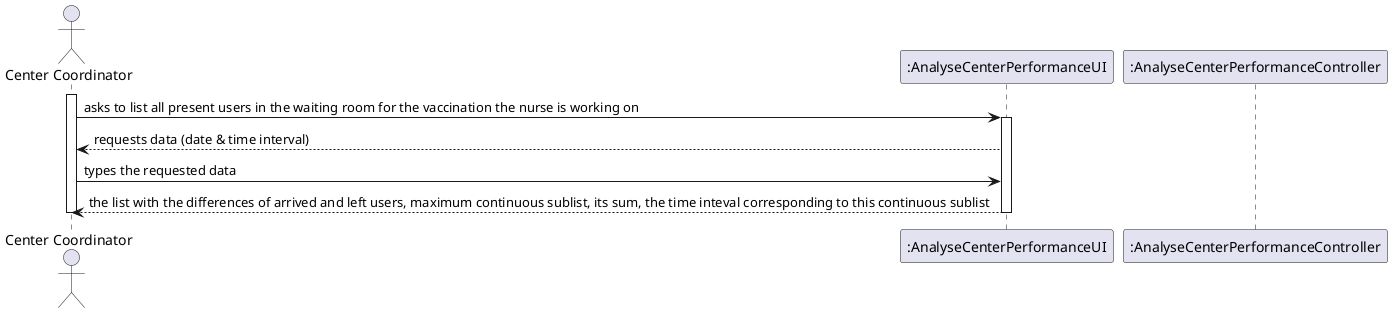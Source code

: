 @startuml

actor "Center Coordinator" AS COORD
participant ":AnalyseCenterPerformanceUI" as UI
participant ":AnalyseCenterPerformanceController" as CTRL

activate COORD
COORD -> UI : asks to list all present users in the waiting room for the vaccination the nurse is working on
activate UI
UI --> COORD : requests data (date & time interval)
COORD -> UI : types the requested data
UI --> COORD : the list with the differences of arrived and left users, maximum continuous sublist, its sum, the time inteval corresponding to this continuous sublist 
deactivate UI

deactivate COORD

@enduml

